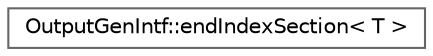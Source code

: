 digraph "Graphical Class Hierarchy"
{
 // INTERACTIVE_SVG=YES
 // LATEX_PDF_SIZE
  bgcolor="transparent";
  edge [fontname=Helvetica,fontsize=10,labelfontname=Helvetica,labelfontsize=10];
  node [fontname=Helvetica,fontsize=10,shape=box,height=0.2,width=0.4];
  rankdir="LR";
  Node0 [label="OutputGenIntf::endIndexSection\< T \>",height=0.2,width=0.4,color="grey40", fillcolor="white", style="filled",URL="$d5/d0d/struct_output_gen_intf_1_1end_index_section.html",tooltip=" "];
}
